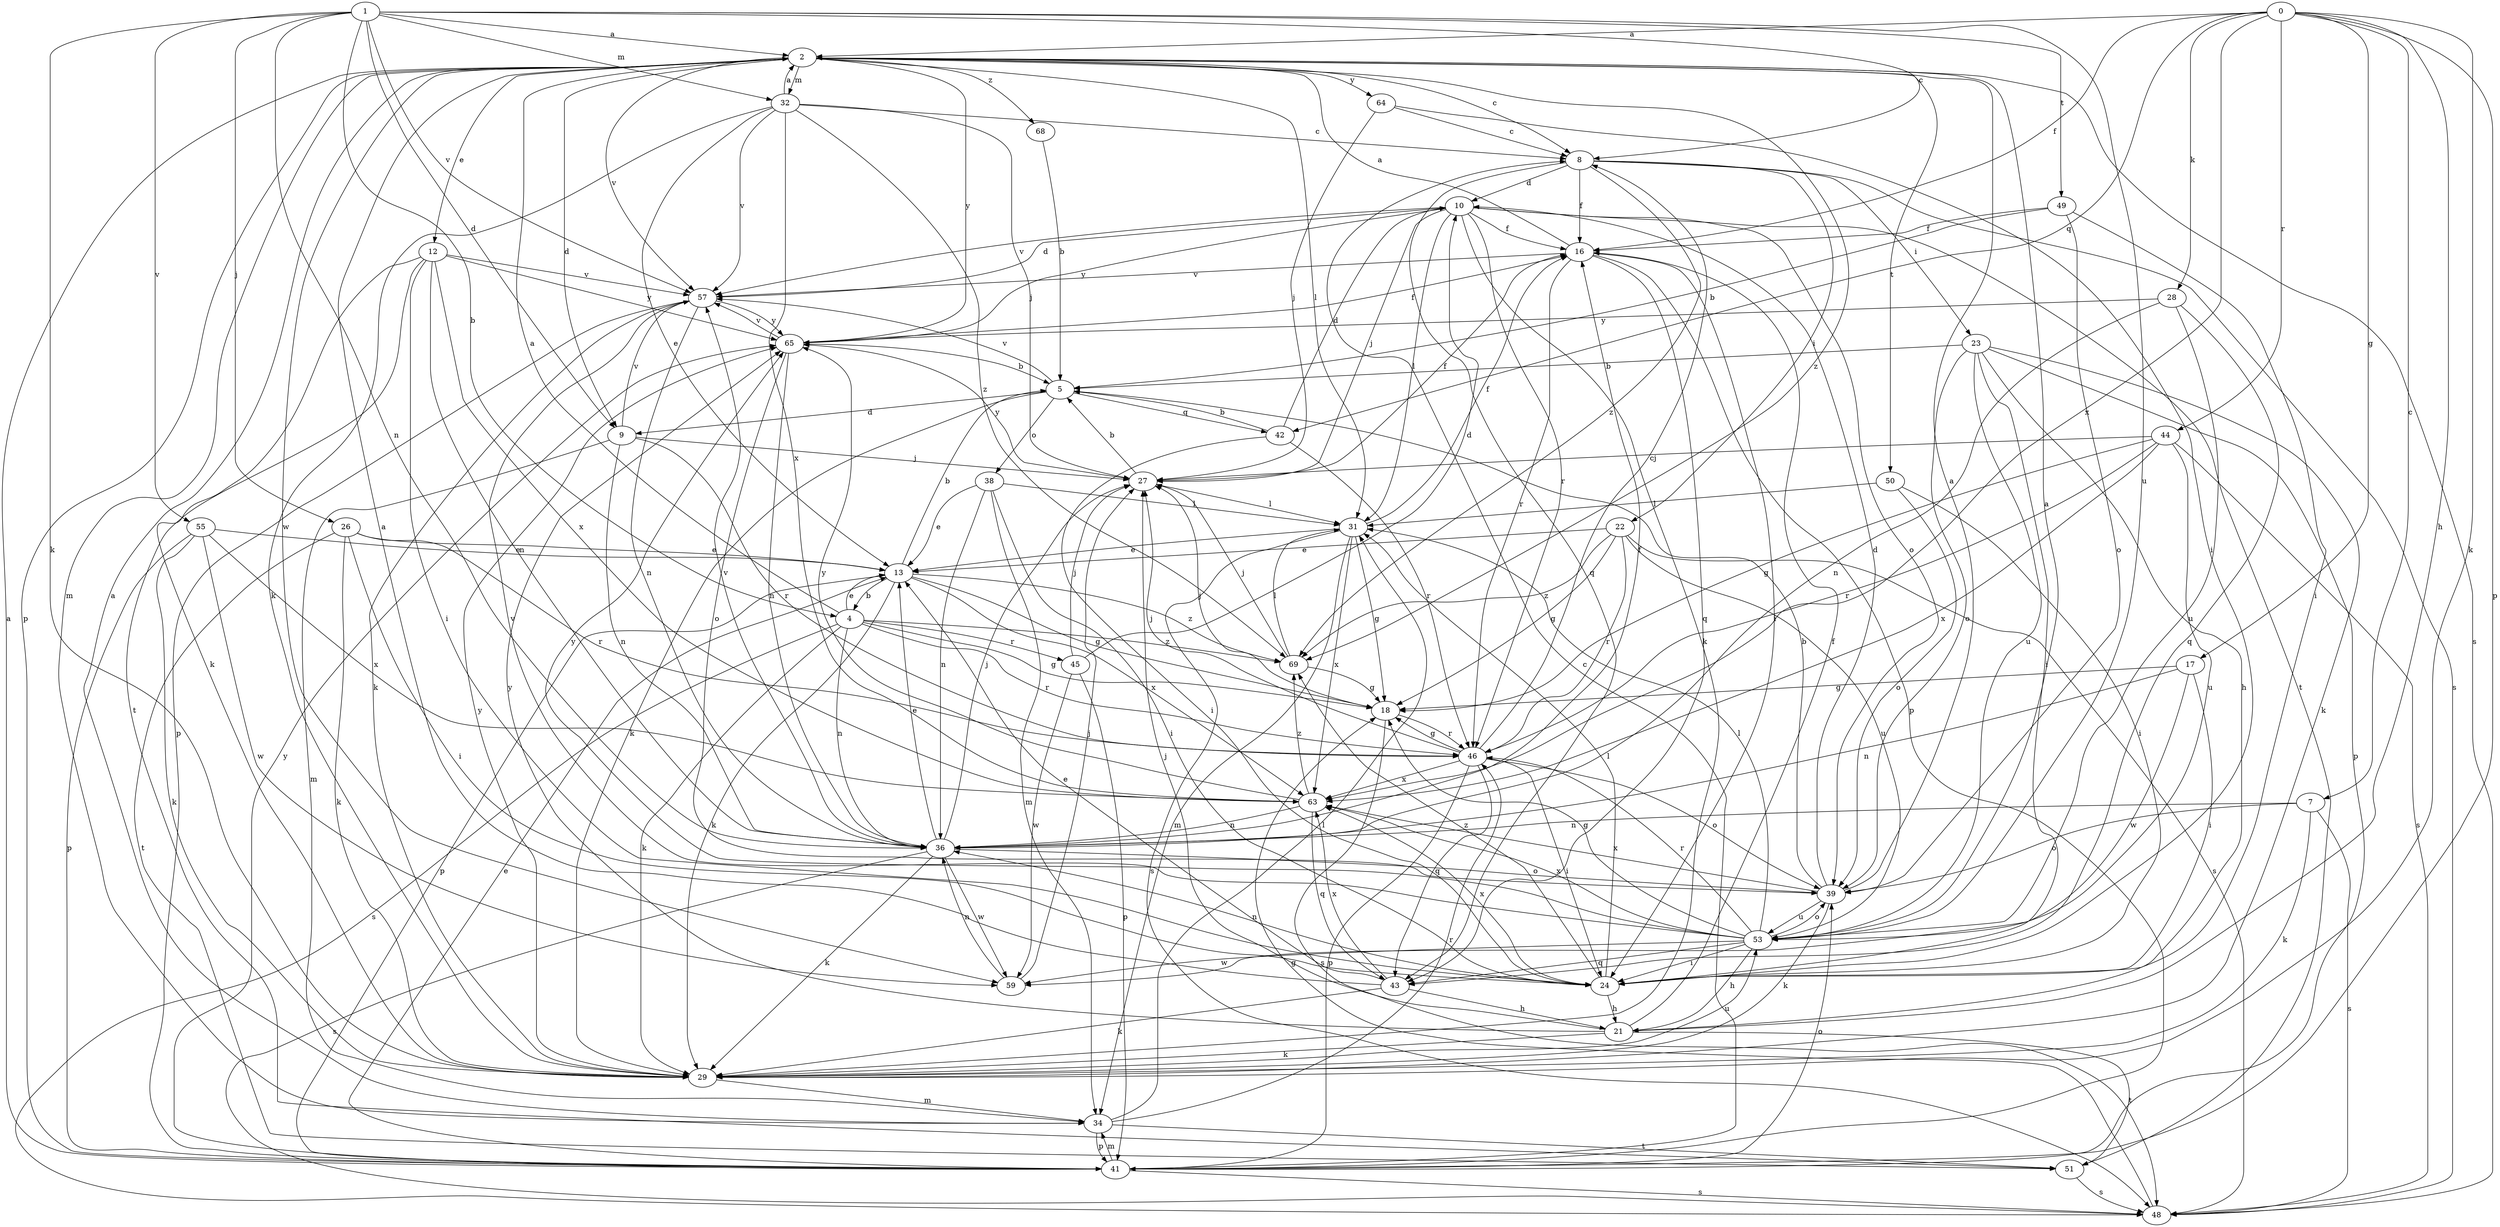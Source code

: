 strict digraph  {
0;
1;
2;
4;
5;
7;
8;
9;
10;
12;
13;
16;
17;
18;
21;
22;
23;
24;
26;
27;
28;
29;
31;
32;
34;
36;
38;
39;
41;
42;
43;
44;
45;
46;
48;
49;
50;
51;
53;
55;
57;
59;
63;
64;
65;
68;
69;
0 -> 2  [label=a];
0 -> 7  [label=c];
0 -> 16  [label=f];
0 -> 17  [label=g];
0 -> 21  [label=h];
0 -> 28  [label=k];
0 -> 29  [label=k];
0 -> 41  [label=p];
0 -> 42  [label=q];
0 -> 44  [label=r];
0 -> 63  [label=x];
1 -> 2  [label=a];
1 -> 4  [label=b];
1 -> 8  [label=c];
1 -> 9  [label=d];
1 -> 26  [label=j];
1 -> 29  [label=k];
1 -> 32  [label=m];
1 -> 36  [label=n];
1 -> 49  [label=t];
1 -> 53  [label=u];
1 -> 55  [label=v];
1 -> 57  [label=v];
2 -> 8  [label=c];
2 -> 9  [label=d];
2 -> 12  [label=e];
2 -> 31  [label=l];
2 -> 32  [label=m];
2 -> 34  [label=m];
2 -> 41  [label=p];
2 -> 48  [label=s];
2 -> 50  [label=t];
2 -> 57  [label=v];
2 -> 59  [label=w];
2 -> 64  [label=y];
2 -> 65  [label=y];
2 -> 68  [label=z];
2 -> 69  [label=z];
4 -> 2  [label=a];
4 -> 13  [label=e];
4 -> 18  [label=g];
4 -> 29  [label=k];
4 -> 36  [label=n];
4 -> 45  [label=r];
4 -> 46  [label=r];
4 -> 48  [label=s];
4 -> 69  [label=z];
5 -> 9  [label=d];
5 -> 29  [label=k];
5 -> 38  [label=o];
5 -> 42  [label=q];
5 -> 57  [label=v];
7 -> 29  [label=k];
7 -> 36  [label=n];
7 -> 39  [label=o];
7 -> 48  [label=s];
8 -> 10  [label=d];
8 -> 16  [label=f];
8 -> 22  [label=i];
8 -> 23  [label=i];
8 -> 43  [label=q];
8 -> 48  [label=s];
8 -> 69  [label=z];
9 -> 27  [label=j];
9 -> 34  [label=m];
9 -> 36  [label=n];
9 -> 46  [label=r];
9 -> 57  [label=v];
10 -> 16  [label=f];
10 -> 27  [label=j];
10 -> 29  [label=k];
10 -> 31  [label=l];
10 -> 39  [label=o];
10 -> 46  [label=r];
10 -> 51  [label=t];
10 -> 57  [label=v];
10 -> 65  [label=y];
12 -> 24  [label=i];
12 -> 29  [label=k];
12 -> 36  [label=n];
12 -> 51  [label=t];
12 -> 57  [label=v];
12 -> 63  [label=x];
12 -> 65  [label=y];
13 -> 4  [label=b];
13 -> 5  [label=b];
13 -> 18  [label=g];
13 -> 29  [label=k];
13 -> 41  [label=p];
13 -> 63  [label=x];
13 -> 69  [label=z];
16 -> 2  [label=a];
16 -> 24  [label=i];
16 -> 41  [label=p];
16 -> 43  [label=q];
16 -> 46  [label=r];
16 -> 57  [label=v];
17 -> 18  [label=g];
17 -> 24  [label=i];
17 -> 36  [label=n];
17 -> 59  [label=w];
18 -> 27  [label=j];
18 -> 46  [label=r];
18 -> 48  [label=s];
21 -> 16  [label=f];
21 -> 27  [label=j];
21 -> 29  [label=k];
21 -> 51  [label=t];
21 -> 65  [label=y];
22 -> 13  [label=e];
22 -> 18  [label=g];
22 -> 46  [label=r];
22 -> 48  [label=s];
22 -> 53  [label=u];
22 -> 69  [label=z];
23 -> 5  [label=b];
23 -> 21  [label=h];
23 -> 24  [label=i];
23 -> 29  [label=k];
23 -> 39  [label=o];
23 -> 41  [label=p];
23 -> 53  [label=u];
24 -> 21  [label=h];
24 -> 31  [label=l];
24 -> 36  [label=n];
24 -> 63  [label=x];
24 -> 69  [label=z];
26 -> 13  [label=e];
26 -> 24  [label=i];
26 -> 29  [label=k];
26 -> 46  [label=r];
26 -> 51  [label=t];
27 -> 5  [label=b];
27 -> 16  [label=f];
27 -> 31  [label=l];
27 -> 65  [label=y];
28 -> 36  [label=n];
28 -> 43  [label=q];
28 -> 53  [label=u];
28 -> 65  [label=y];
29 -> 34  [label=m];
29 -> 53  [label=u];
29 -> 65  [label=y];
31 -> 13  [label=e];
31 -> 16  [label=f];
31 -> 18  [label=g];
31 -> 34  [label=m];
31 -> 48  [label=s];
31 -> 63  [label=x];
32 -> 2  [label=a];
32 -> 8  [label=c];
32 -> 13  [label=e];
32 -> 27  [label=j];
32 -> 29  [label=k];
32 -> 57  [label=v];
32 -> 63  [label=x];
32 -> 69  [label=z];
34 -> 2  [label=a];
34 -> 31  [label=l];
34 -> 41  [label=p];
34 -> 46  [label=r];
34 -> 51  [label=t];
36 -> 13  [label=e];
36 -> 16  [label=f];
36 -> 27  [label=j];
36 -> 29  [label=k];
36 -> 39  [label=o];
36 -> 48  [label=s];
36 -> 57  [label=v];
36 -> 59  [label=w];
38 -> 13  [label=e];
38 -> 24  [label=i];
38 -> 31  [label=l];
38 -> 34  [label=m];
38 -> 36  [label=n];
39 -> 2  [label=a];
39 -> 5  [label=b];
39 -> 10  [label=d];
39 -> 29  [label=k];
39 -> 53  [label=u];
39 -> 63  [label=x];
41 -> 2  [label=a];
41 -> 8  [label=c];
41 -> 13  [label=e];
41 -> 34  [label=m];
41 -> 39  [label=o];
41 -> 48  [label=s];
41 -> 65  [label=y];
42 -> 5  [label=b];
42 -> 10  [label=d];
42 -> 24  [label=i];
42 -> 46  [label=r];
43 -> 2  [label=a];
43 -> 13  [label=e];
43 -> 21  [label=h];
43 -> 29  [label=k];
43 -> 63  [label=x];
44 -> 18  [label=g];
44 -> 27  [label=j];
44 -> 46  [label=r];
44 -> 48  [label=s];
44 -> 53  [label=u];
44 -> 63  [label=x];
45 -> 10  [label=d];
45 -> 27  [label=j];
45 -> 41  [label=p];
45 -> 59  [label=w];
46 -> 8  [label=c];
46 -> 18  [label=g];
46 -> 24  [label=i];
46 -> 27  [label=j];
46 -> 39  [label=o];
46 -> 41  [label=p];
46 -> 43  [label=q];
46 -> 63  [label=x];
48 -> 18  [label=g];
49 -> 5  [label=b];
49 -> 16  [label=f];
49 -> 24  [label=i];
49 -> 39  [label=o];
50 -> 24  [label=i];
50 -> 31  [label=l];
50 -> 39  [label=o];
51 -> 48  [label=s];
53 -> 2  [label=a];
53 -> 18  [label=g];
53 -> 21  [label=h];
53 -> 24  [label=i];
53 -> 31  [label=l];
53 -> 39  [label=o];
53 -> 43  [label=q];
53 -> 46  [label=r];
53 -> 57  [label=v];
53 -> 59  [label=w];
53 -> 63  [label=x];
53 -> 65  [label=y];
55 -> 13  [label=e];
55 -> 29  [label=k];
55 -> 41  [label=p];
55 -> 59  [label=w];
55 -> 63  [label=x];
57 -> 10  [label=d];
57 -> 29  [label=k];
57 -> 36  [label=n];
57 -> 41  [label=p];
57 -> 65  [label=y];
59 -> 27  [label=j];
59 -> 36  [label=n];
63 -> 36  [label=n];
63 -> 43  [label=q];
63 -> 65  [label=y];
63 -> 69  [label=z];
64 -> 8  [label=c];
64 -> 24  [label=i];
64 -> 27  [label=j];
65 -> 5  [label=b];
65 -> 16  [label=f];
65 -> 36  [label=n];
65 -> 39  [label=o];
65 -> 57  [label=v];
68 -> 5  [label=b];
69 -> 18  [label=g];
69 -> 27  [label=j];
69 -> 31  [label=l];
}

